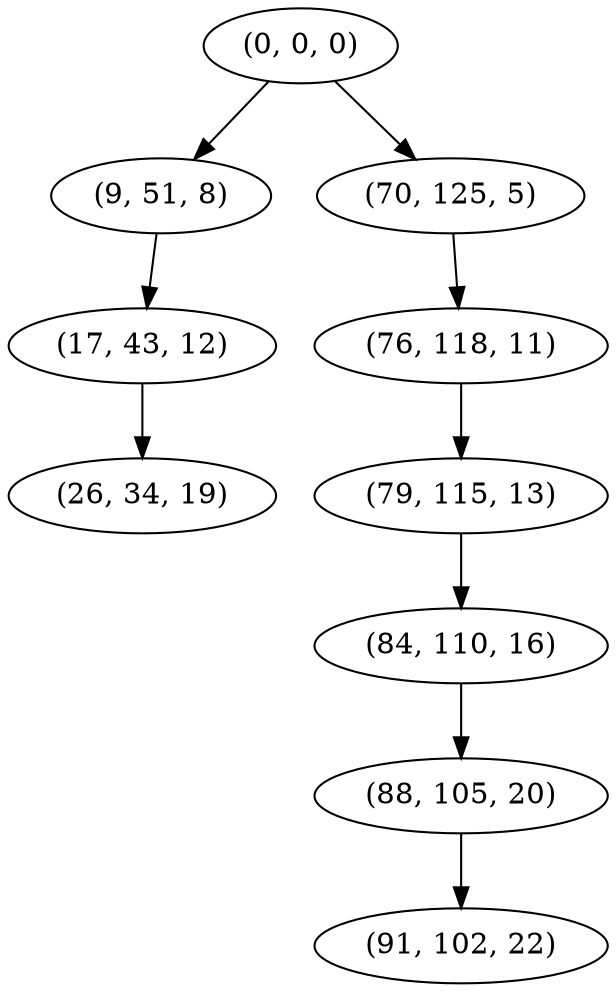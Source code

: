 digraph tree {
    "(0, 0, 0)";
    "(9, 51, 8)";
    "(17, 43, 12)";
    "(26, 34, 19)";
    "(70, 125, 5)";
    "(76, 118, 11)";
    "(79, 115, 13)";
    "(84, 110, 16)";
    "(88, 105, 20)";
    "(91, 102, 22)";
    "(0, 0, 0)" -> "(9, 51, 8)";
    "(0, 0, 0)" -> "(70, 125, 5)";
    "(9, 51, 8)" -> "(17, 43, 12)";
    "(17, 43, 12)" -> "(26, 34, 19)";
    "(70, 125, 5)" -> "(76, 118, 11)";
    "(76, 118, 11)" -> "(79, 115, 13)";
    "(79, 115, 13)" -> "(84, 110, 16)";
    "(84, 110, 16)" -> "(88, 105, 20)";
    "(88, 105, 20)" -> "(91, 102, 22)";
}
